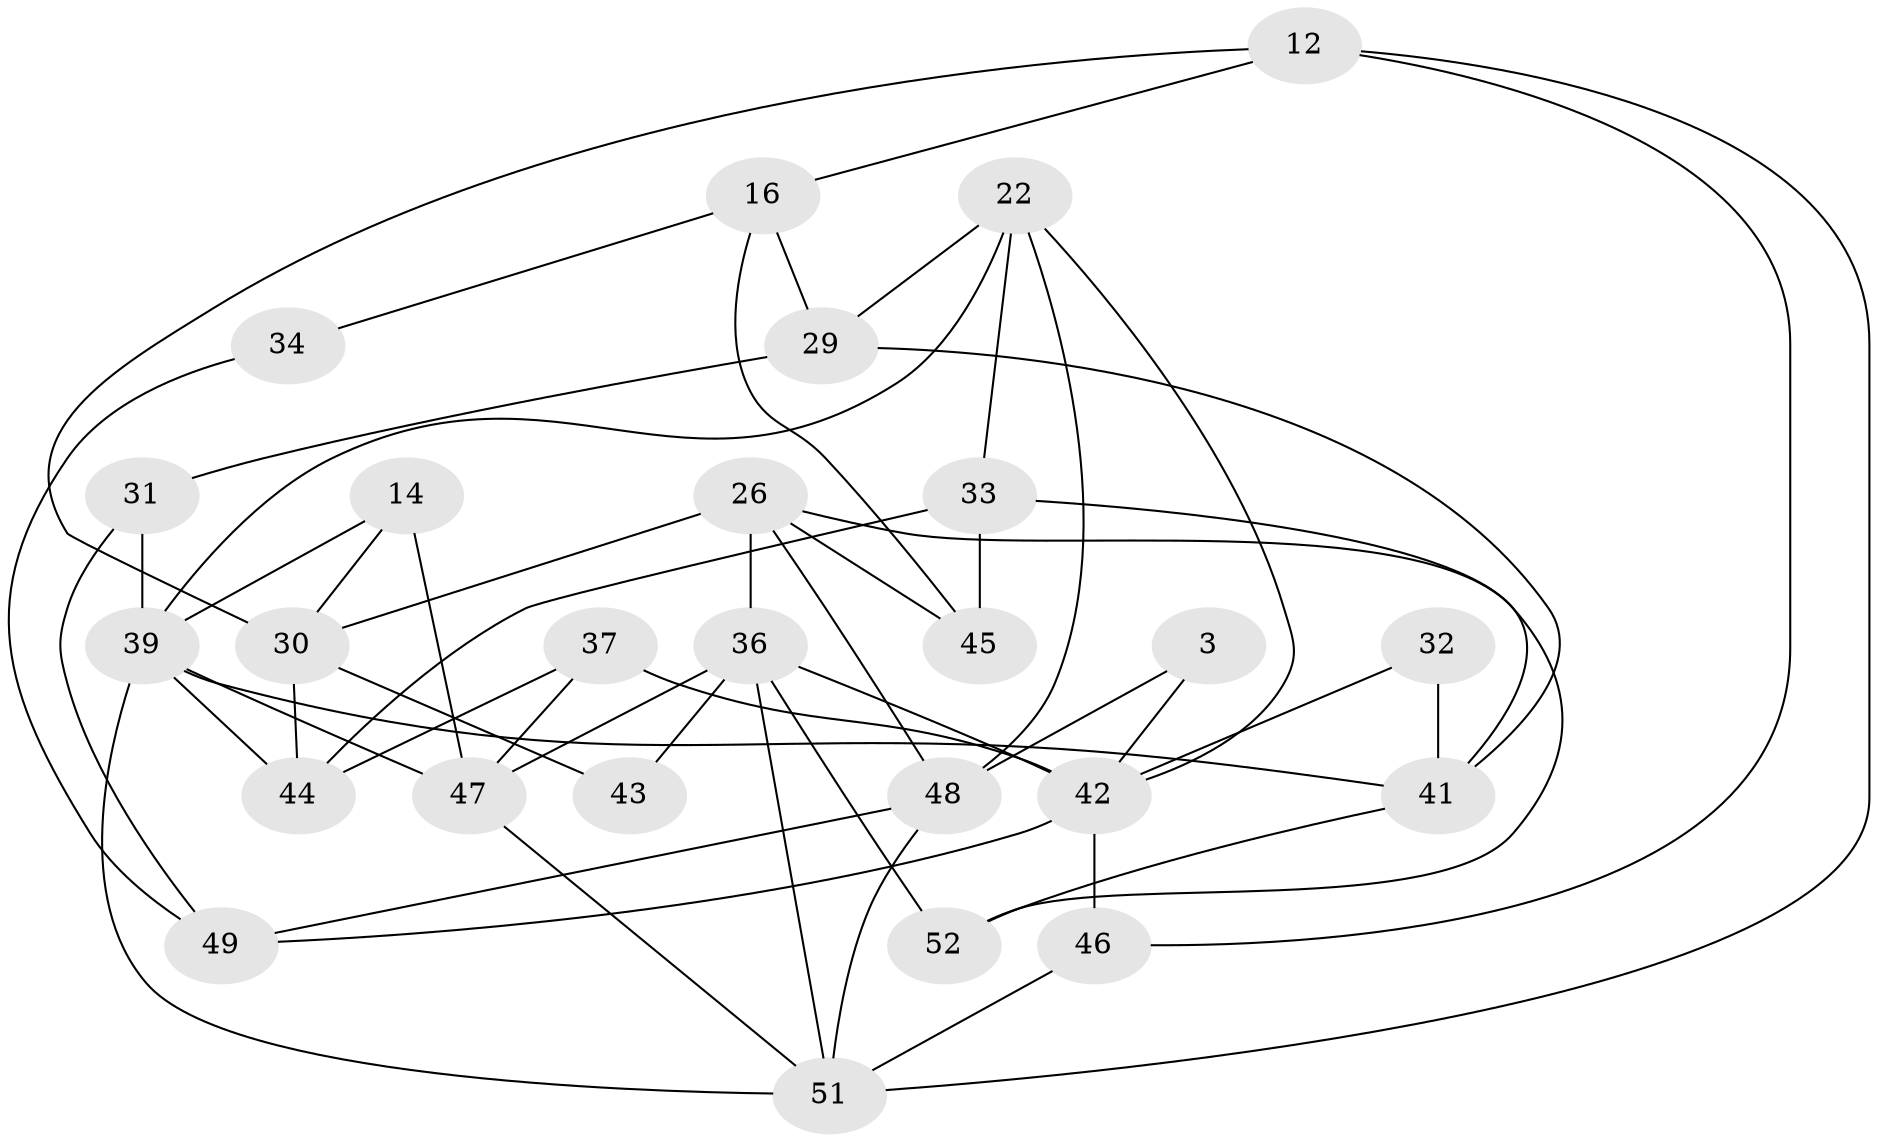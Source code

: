 // original degree distribution, {5: 0.21153846153846154, 4: 0.34615384615384615, 2: 0.11538461538461539, 6: 0.11538461538461539, 3: 0.21153846153846154}
// Generated by graph-tools (version 1.1) at 2025/51/03/09/25 04:51:17]
// undirected, 26 vertices, 53 edges
graph export_dot {
graph [start="1"]
  node [color=gray90,style=filled];
  3;
  12 [super="+8"];
  14 [super="+1"];
  16;
  22 [super="+15"];
  26;
  29 [super="+18"];
  30 [super="+13"];
  31;
  32;
  33 [super="+5"];
  34;
  36 [super="+23+35"];
  37;
  39 [super="+25+38"];
  41 [super="+28+11"];
  42 [super="+9+40"];
  43;
  44;
  45;
  46;
  47 [super="+17"];
  48 [super="+24"];
  49;
  51 [super="+27+21+19"];
  52 [super="+50"];
  3 -- 42;
  3 -- 48;
  12 -- 16;
  12 -- 46;
  12 -- 51;
  12 -- 30;
  14 -- 47 [weight=3];
  14 -- 30;
  14 -- 39 [weight=2];
  16 -- 45;
  16 -- 29;
  16 -- 34;
  22 -- 29 [weight=2];
  22 -- 33 [weight=2];
  22 -- 48;
  22 -- 39;
  22 -- 42;
  26 -- 30;
  26 -- 36;
  26 -- 45;
  26 -- 52;
  26 -- 48;
  29 -- 31;
  29 -- 41 [weight=2];
  30 -- 43 [weight=2];
  30 -- 44 [weight=2];
  31 -- 49;
  31 -- 39 [weight=2];
  32 -- 41;
  32 -- 42;
  33 -- 45 [weight=2];
  33 -- 44 [weight=2];
  33 -- 41 [weight=2];
  34 -- 49;
  36 -- 51 [weight=2];
  36 -- 47;
  36 -- 52;
  36 -- 42 [weight=2];
  36 -- 43 [weight=2];
  37 -- 44;
  37 -- 47 [weight=2];
  37 -- 42;
  39 -- 51 [weight=3];
  39 -- 41 [weight=2];
  39 -- 44;
  39 -- 47;
  41 -- 52 [weight=2];
  42 -- 46;
  42 -- 49;
  46 -- 51 [weight=4];
  47 -- 51;
  48 -- 51 [weight=2];
  48 -- 49;
}
